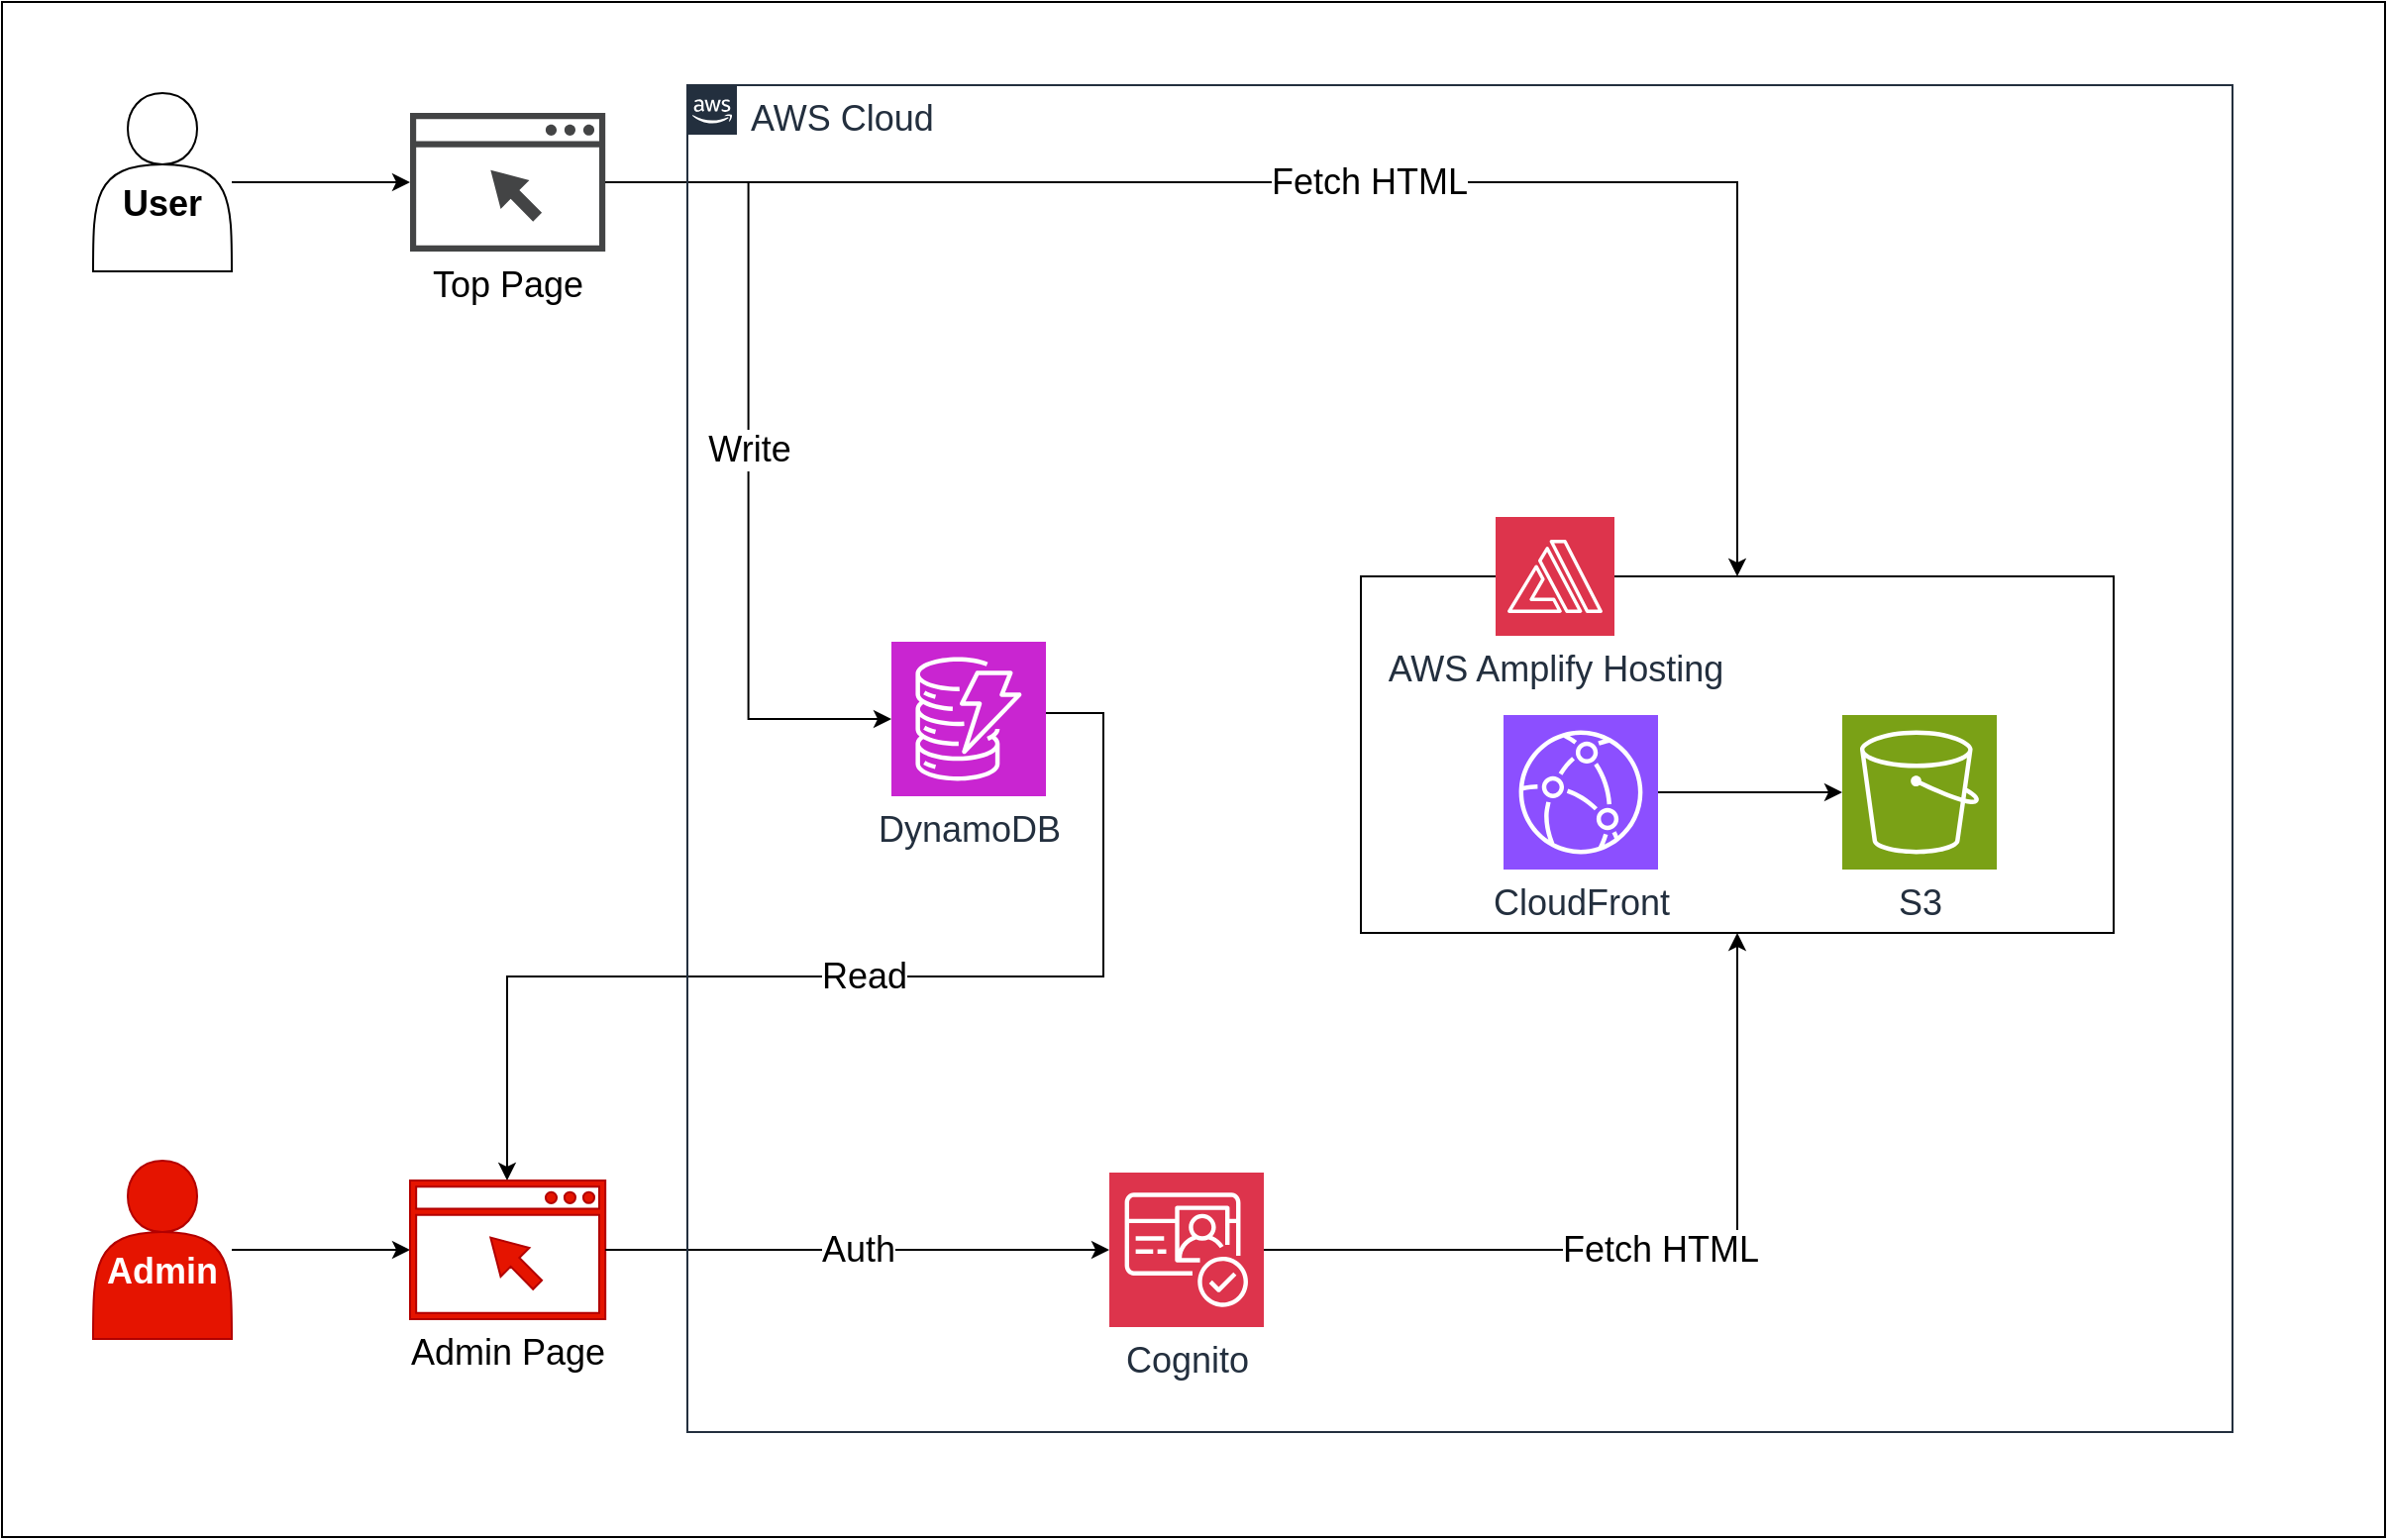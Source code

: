 <mxfile version="24.7.8">
  <diagram name="Page-1" id="t7YT83FBTzFKjxZDYn0S">
    <mxGraphModel dx="1789" dy="1305" grid="0" gridSize="10" guides="1" tooltips="1" connect="1" arrows="1" fold="1" page="1" pageScale="1" pageWidth="827" pageHeight="1169" math="0" shadow="0">
      <root>
        <mxCell id="0" />
        <mxCell id="1" parent="0" />
        <mxCell id="9ioTS7lIuop4eFTHkUZy-43" value="" style="rounded=0;whiteSpace=wrap;html=1;" vertex="1" parent="1">
          <mxGeometry x="4" y="248" width="1203" height="775" as="geometry" />
        </mxCell>
        <mxCell id="9ioTS7lIuop4eFTHkUZy-18" value="" style="rounded=0;whiteSpace=wrap;html=1;fontSize=18;" vertex="1" parent="1">
          <mxGeometry x="690" y="538" width="380" height="180" as="geometry" />
        </mxCell>
        <mxCell id="9ioTS7lIuop4eFTHkUZy-40" style="edgeStyle=orthogonalEdgeStyle;rounded=0;orthogonalLoop=1;jettySize=auto;html=1;fontSize=18;" edge="1" parent="1" source="9ioTS7lIuop4eFTHkUZy-1" target="9ioTS7lIuop4eFTHkUZy-31">
          <mxGeometry relative="1" as="geometry" />
        </mxCell>
        <mxCell id="9ioTS7lIuop4eFTHkUZy-1" value="&lt;div style=&quot;font-size: 18px;&quot;&gt;&lt;br style=&quot;font-size: 18px;&quot;&gt;&lt;/div&gt;User&lt;div style=&quot;font-size: 18px;&quot;&gt;&lt;/div&gt;" style="shape=actor;whiteSpace=wrap;html=1;fontSize=18;fontStyle=1" vertex="1" parent="1">
          <mxGeometry x="50" y="294" width="70" height="90" as="geometry" />
        </mxCell>
        <mxCell id="9ioTS7lIuop4eFTHkUZy-2" value="CloudFront" style="sketch=0;points=[[0,0,0],[0.25,0,0],[0.5,0,0],[0.75,0,0],[1,0,0],[0,1,0],[0.25,1,0],[0.5,1,0],[0.75,1,0],[1,1,0],[0,0.25,0],[0,0.5,0],[0,0.75,0],[1,0.25,0],[1,0.5,0],[1,0.75,0]];outlineConnect=0;fontColor=#232F3E;fillColor=#8C4FFF;strokeColor=#ffffff;dashed=0;verticalLabelPosition=bottom;verticalAlign=top;align=center;html=1;fontSize=18;fontStyle=0;aspect=fixed;shape=mxgraph.aws4.resourceIcon;resIcon=mxgraph.aws4.cloudfront;" vertex="1" parent="1">
          <mxGeometry x="762" y="608" width="78" height="78" as="geometry" />
        </mxCell>
        <mxCell id="9ioTS7lIuop4eFTHkUZy-3" value="S3" style="sketch=0;points=[[0,0,0],[0.25,0,0],[0.5,0,0],[0.75,0,0],[1,0,0],[0,1,0],[0.25,1,0],[0.5,1,0],[0.75,1,0],[1,1,0],[0,0.25,0],[0,0.5,0],[0,0.75,0],[1,0.25,0],[1,0.5,0],[1,0.75,0]];outlineConnect=0;fontColor=#232F3E;fillColor=#7AA116;strokeColor=#ffffff;dashed=0;verticalLabelPosition=bottom;verticalAlign=top;align=center;html=1;fontSize=18;fontStyle=0;aspect=fixed;shape=mxgraph.aws4.resourceIcon;resIcon=mxgraph.aws4.s3;" vertex="1" parent="1">
          <mxGeometry x="933" y="608" width="78" height="78" as="geometry" />
        </mxCell>
        <mxCell id="9ioTS7lIuop4eFTHkUZy-36" value="Fetch HTML" style="edgeStyle=orthogonalEdgeStyle;rounded=0;orthogonalLoop=1;jettySize=auto;html=1;entryX=0.5;entryY=1;entryDx=0;entryDy=0;fontSize=18;" edge="1" parent="1" source="9ioTS7lIuop4eFTHkUZy-5" target="9ioTS7lIuop4eFTHkUZy-18">
          <mxGeometry relative="1" as="geometry" />
        </mxCell>
        <mxCell id="9ioTS7lIuop4eFTHkUZy-5" value="Cognito" style="sketch=0;points=[[0,0,0],[0.25,0,0],[0.5,0,0],[0.75,0,0],[1,0,0],[0,1,0],[0.25,1,0],[0.5,1,0],[0.75,1,0],[1,1,0],[0,0.25,0],[0,0.5,0],[0,0.75,0],[1,0.25,0],[1,0.5,0],[1,0.75,0]];outlineConnect=0;fontColor=#232F3E;fillColor=#DD344C;strokeColor=#ffffff;dashed=0;verticalLabelPosition=bottom;verticalAlign=top;align=center;html=1;fontSize=18;fontStyle=0;aspect=fixed;shape=mxgraph.aws4.resourceIcon;resIcon=mxgraph.aws4.cognito;" vertex="1" parent="1">
          <mxGeometry x="563" y="839" width="78" height="78" as="geometry" />
        </mxCell>
        <mxCell id="9ioTS7lIuop4eFTHkUZy-38" value="Read" style="edgeStyle=orthogonalEdgeStyle;rounded=0;orthogonalLoop=1;jettySize=auto;html=1;fontSize=18;" edge="1" parent="1" source="9ioTS7lIuop4eFTHkUZy-6" target="9ioTS7lIuop4eFTHkUZy-32">
          <mxGeometry relative="1" as="geometry">
            <Array as="points">
              <mxPoint x="560" y="607" />
              <mxPoint x="560" y="740" />
              <mxPoint x="259" y="740" />
            </Array>
          </mxGeometry>
        </mxCell>
        <mxCell id="9ioTS7lIuop4eFTHkUZy-39" style="edgeStyle=orthogonalEdgeStyle;rounded=0;orthogonalLoop=1;jettySize=auto;html=1;fontSize=18;" edge="1" parent="1" source="9ioTS7lIuop4eFTHkUZy-8" target="9ioTS7lIuop4eFTHkUZy-32">
          <mxGeometry relative="1" as="geometry" />
        </mxCell>
        <mxCell id="9ioTS7lIuop4eFTHkUZy-8" value="&lt;div style=&quot;font-size: 18px;&quot;&gt;&lt;br style=&quot;font-size: 18px;&quot;&gt;&lt;/div&gt;Admin&lt;div style=&quot;font-size: 18px;&quot;&gt;&lt;/div&gt;" style="shape=actor;whiteSpace=wrap;html=1;fillColor=#e51400;strokeColor=#B20000;fontSize=18;fontColor=#ffffff;fontStyle=1" vertex="1" parent="1">
          <mxGeometry x="50" y="833" width="70" height="90" as="geometry" />
        </mxCell>
        <mxCell id="9ioTS7lIuop4eFTHkUZy-11" style="edgeStyle=orthogonalEdgeStyle;rounded=0;orthogonalLoop=1;jettySize=auto;html=1;entryX=0;entryY=0.5;entryDx=0;entryDy=0;entryPerimeter=0;fontSize=18;" edge="1" parent="1" source="9ioTS7lIuop4eFTHkUZy-2" target="9ioTS7lIuop4eFTHkUZy-3">
          <mxGeometry relative="1" as="geometry" />
        </mxCell>
        <mxCell id="9ioTS7lIuop4eFTHkUZy-19" value="AWS Amplify Hosting" style="sketch=0;points=[[0,0,0],[0.25,0,0],[0.5,0,0],[0.75,0,0],[1,0,0],[0,1,0],[0.25,1,0],[0.5,1,0],[0.75,1,0],[1,1,0],[0,0.25,0],[0,0.5,0],[0,0.75,0],[1,0.25,0],[1,0.5,0],[1,0.75,0]];outlineConnect=0;fontColor=#232F3E;fillColor=#DD344C;strokeColor=#ffffff;dashed=0;verticalLabelPosition=bottom;verticalAlign=top;align=center;html=1;fontSize=18;fontStyle=0;aspect=fixed;shape=mxgraph.aws4.resourceIcon;resIcon=mxgraph.aws4.amplify;" vertex="1" parent="1">
          <mxGeometry x="758" y="508" width="60" height="60" as="geometry" />
        </mxCell>
        <mxCell id="9ioTS7lIuop4eFTHkUZy-34" value="Fetch HTML" style="edgeStyle=orthogonalEdgeStyle;rounded=0;orthogonalLoop=1;jettySize=auto;html=1;entryX=0.5;entryY=0;entryDx=0;entryDy=0;fontSize=18;" edge="1" parent="1" source="9ioTS7lIuop4eFTHkUZy-31" target="9ioTS7lIuop4eFTHkUZy-18">
          <mxGeometry relative="1" as="geometry" />
        </mxCell>
        <mxCell id="9ioTS7lIuop4eFTHkUZy-31" value="Top Page" style="sketch=0;pointerEvents=1;shadow=0;dashed=0;html=1;strokeColor=none;fillColor=#434445;aspect=fixed;labelPosition=center;verticalLabelPosition=bottom;verticalAlign=top;align=center;outlineConnect=0;shape=mxgraph.vvd.web_browser;fontStyle=0;fontSize=18;" vertex="1" parent="1">
          <mxGeometry x="210" y="304" width="98.59" height="70" as="geometry" />
        </mxCell>
        <mxCell id="9ioTS7lIuop4eFTHkUZy-32" value="Admin Page" style="sketch=0;pointerEvents=1;shadow=0;dashed=0;html=1;strokeColor=#B20000;fillColor=#e51400;aspect=fixed;labelPosition=center;verticalLabelPosition=bottom;verticalAlign=top;align=center;outlineConnect=0;shape=mxgraph.vvd.web_browser;fontStyle=0;fontColor=#000000;fontSize=18;" vertex="1" parent="1">
          <mxGeometry x="210" y="843" width="98.59" height="70" as="geometry" />
        </mxCell>
        <mxCell id="9ioTS7lIuop4eFTHkUZy-35" value="Auth" style="edgeStyle=orthogonalEdgeStyle;rounded=0;orthogonalLoop=1;jettySize=auto;html=1;entryX=0;entryY=0.5;entryDx=0;entryDy=0;entryPerimeter=0;fontSize=18;" edge="1" parent="1" source="9ioTS7lIuop4eFTHkUZy-32" target="9ioTS7lIuop4eFTHkUZy-5">
          <mxGeometry relative="1" as="geometry" />
        </mxCell>
        <mxCell id="9ioTS7lIuop4eFTHkUZy-37" value="Write" style="edgeStyle=orthogonalEdgeStyle;rounded=0;orthogonalLoop=1;jettySize=auto;html=1;entryX=0;entryY=0.5;entryDx=0;entryDy=0;entryPerimeter=0;fontSize=18;" edge="1" parent="1" source="9ioTS7lIuop4eFTHkUZy-31" target="9ioTS7lIuop4eFTHkUZy-6">
          <mxGeometry relative="1" as="geometry" />
        </mxCell>
        <mxCell id="9ioTS7lIuop4eFTHkUZy-41" value="AWS Cloud" style="points=[[0,0],[0.25,0],[0.5,0],[0.75,0],[1,0],[1,0.25],[1,0.5],[1,0.75],[1,1],[0.75,1],[0.5,1],[0.25,1],[0,1],[0,0.75],[0,0.5],[0,0.25]];outlineConnect=0;gradientColor=none;html=1;whiteSpace=wrap;fontSize=18;fontStyle=0;container=1;pointerEvents=0;collapsible=0;recursiveResize=0;shape=mxgraph.aws4.group;grIcon=mxgraph.aws4.group_aws_cloud_alt;strokeColor=#232F3E;fillColor=none;verticalAlign=top;align=left;spacingLeft=30;fontColor=#232F3E;dashed=0;" vertex="1" parent="1">
          <mxGeometry x="350" y="290" width="780" height="680" as="geometry" />
        </mxCell>
        <mxCell id="9ioTS7lIuop4eFTHkUZy-6" value="DynamoDB" style="sketch=0;points=[[0,0,0],[0.25,0,0],[0.5,0,0],[0.75,0,0],[1,0,0],[0,1,0],[0.25,1,0],[0.5,1,0],[0.75,1,0],[1,1,0],[0,0.25,0],[0,0.5,0],[0,0.75,0],[1,0.25,0],[1,0.5,0],[1,0.75,0]];outlineConnect=0;fontColor=#232F3E;fillColor=#C925D1;strokeColor=#ffffff;dashed=0;verticalLabelPosition=bottom;verticalAlign=top;align=center;html=1;fontSize=18;fontStyle=0;aspect=fixed;shape=mxgraph.aws4.resourceIcon;resIcon=mxgraph.aws4.dynamodb;" vertex="1" parent="9ioTS7lIuop4eFTHkUZy-41">
          <mxGeometry x="103" y="281" width="78" height="78" as="geometry" />
        </mxCell>
      </root>
    </mxGraphModel>
  </diagram>
</mxfile>
